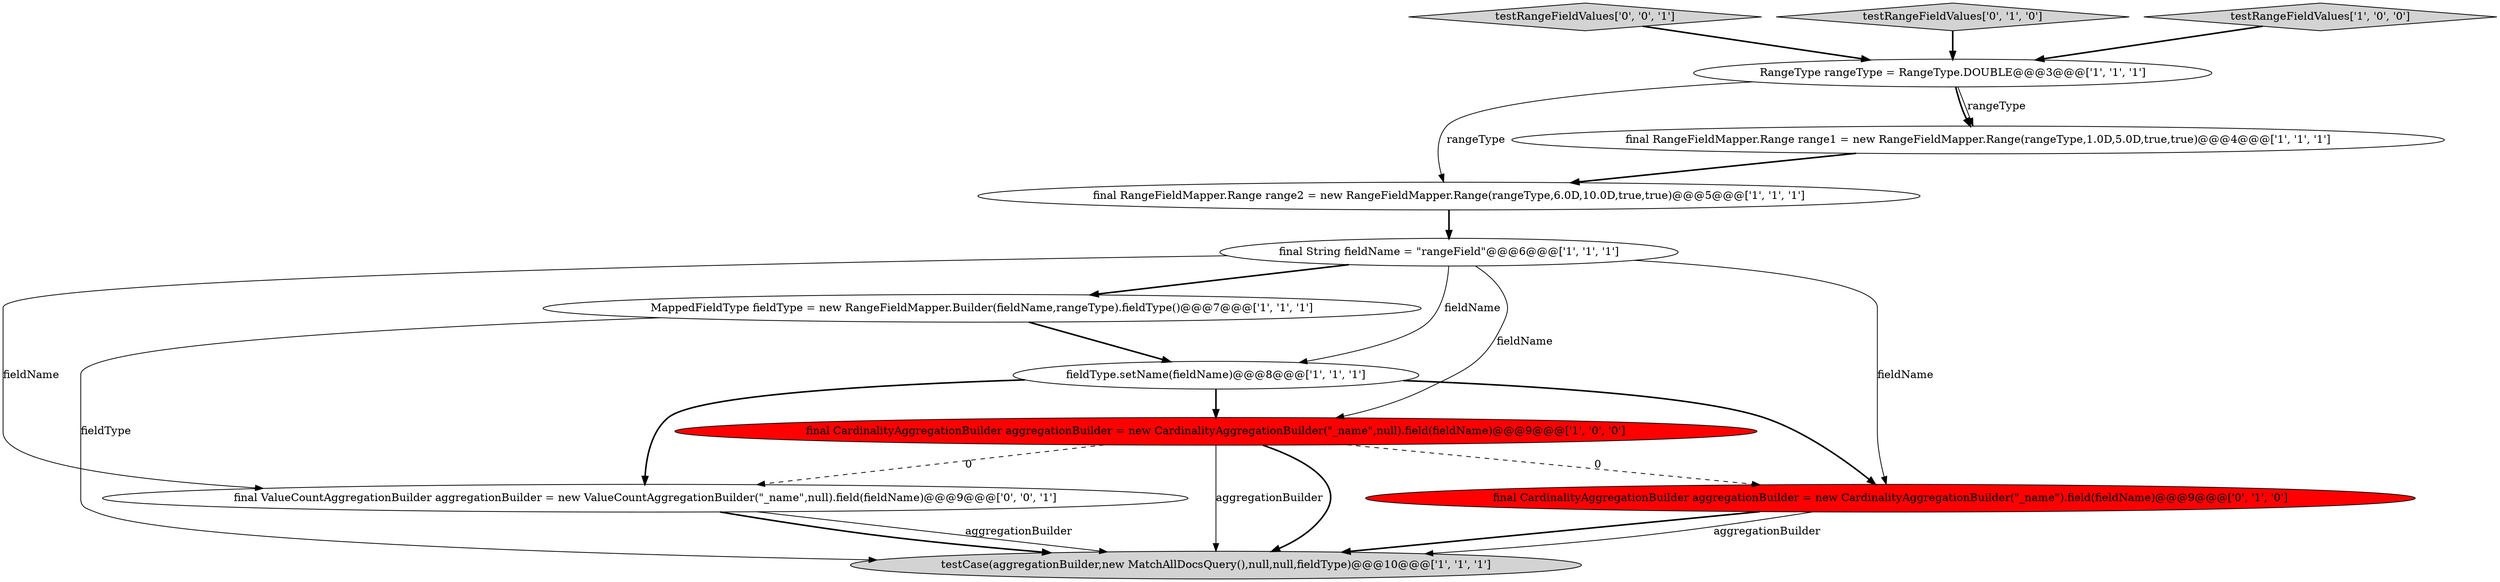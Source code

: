 digraph {
2 [style = filled, label = "testCase(aggregationBuilder,new MatchAllDocsQuery(),null,null,fieldType)@@@10@@@['1', '1', '1']", fillcolor = lightgray, shape = ellipse image = "AAA0AAABBB1BBB"];
12 [style = filled, label = "final ValueCountAggregationBuilder aggregationBuilder = new ValueCountAggregationBuilder(\"_name\",null).field(fieldName)@@@9@@@['0', '0', '1']", fillcolor = white, shape = ellipse image = "AAA0AAABBB3BBB"];
6 [style = filled, label = "final CardinalityAggregationBuilder aggregationBuilder = new CardinalityAggregationBuilder(\"_name\",null).field(fieldName)@@@9@@@['1', '0', '0']", fillcolor = red, shape = ellipse image = "AAA1AAABBB1BBB"];
4 [style = filled, label = "RangeType rangeType = RangeType.DOUBLE@@@3@@@['1', '1', '1']", fillcolor = white, shape = ellipse image = "AAA0AAABBB1BBB"];
1 [style = filled, label = "MappedFieldType fieldType = new RangeFieldMapper.Builder(fieldName,rangeType).fieldType()@@@7@@@['1', '1', '1']", fillcolor = white, shape = ellipse image = "AAA0AAABBB1BBB"];
11 [style = filled, label = "testRangeFieldValues['0', '0', '1']", fillcolor = lightgray, shape = diamond image = "AAA0AAABBB3BBB"];
7 [style = filled, label = "fieldType.setName(fieldName)@@@8@@@['1', '1', '1']", fillcolor = white, shape = ellipse image = "AAA0AAABBB1BBB"];
8 [style = filled, label = "final String fieldName = \"rangeField\"@@@6@@@['1', '1', '1']", fillcolor = white, shape = ellipse image = "AAA0AAABBB1BBB"];
10 [style = filled, label = "final CardinalityAggregationBuilder aggregationBuilder = new CardinalityAggregationBuilder(\"_name\").field(fieldName)@@@9@@@['0', '1', '0']", fillcolor = red, shape = ellipse image = "AAA1AAABBB2BBB"];
9 [style = filled, label = "testRangeFieldValues['0', '1', '0']", fillcolor = lightgray, shape = diamond image = "AAA0AAABBB2BBB"];
5 [style = filled, label = "final RangeFieldMapper.Range range1 = new RangeFieldMapper.Range(rangeType,1.0D,5.0D,true,true)@@@4@@@['1', '1', '1']", fillcolor = white, shape = ellipse image = "AAA0AAABBB1BBB"];
3 [style = filled, label = "testRangeFieldValues['1', '0', '0']", fillcolor = lightgray, shape = diamond image = "AAA0AAABBB1BBB"];
0 [style = filled, label = "final RangeFieldMapper.Range range2 = new RangeFieldMapper.Range(rangeType,6.0D,10.0D,true,true)@@@5@@@['1', '1', '1']", fillcolor = white, shape = ellipse image = "AAA0AAABBB1BBB"];
7->10 [style = bold, label=""];
7->12 [style = bold, label=""];
8->7 [style = solid, label="fieldName"];
9->4 [style = bold, label=""];
11->4 [style = bold, label=""];
10->2 [style = solid, label="aggregationBuilder"];
8->10 [style = solid, label="fieldName"];
1->7 [style = bold, label=""];
6->2 [style = solid, label="aggregationBuilder"];
3->4 [style = bold, label=""];
12->2 [style = solid, label="aggregationBuilder"];
6->10 [style = dashed, label="0"];
6->2 [style = bold, label=""];
6->12 [style = dashed, label="0"];
8->1 [style = bold, label=""];
12->2 [style = bold, label=""];
8->6 [style = solid, label="fieldName"];
5->0 [style = bold, label=""];
7->6 [style = bold, label=""];
0->8 [style = bold, label=""];
10->2 [style = bold, label=""];
4->5 [style = solid, label="rangeType"];
4->0 [style = solid, label="rangeType"];
4->5 [style = bold, label=""];
8->12 [style = solid, label="fieldName"];
1->2 [style = solid, label="fieldType"];
}
